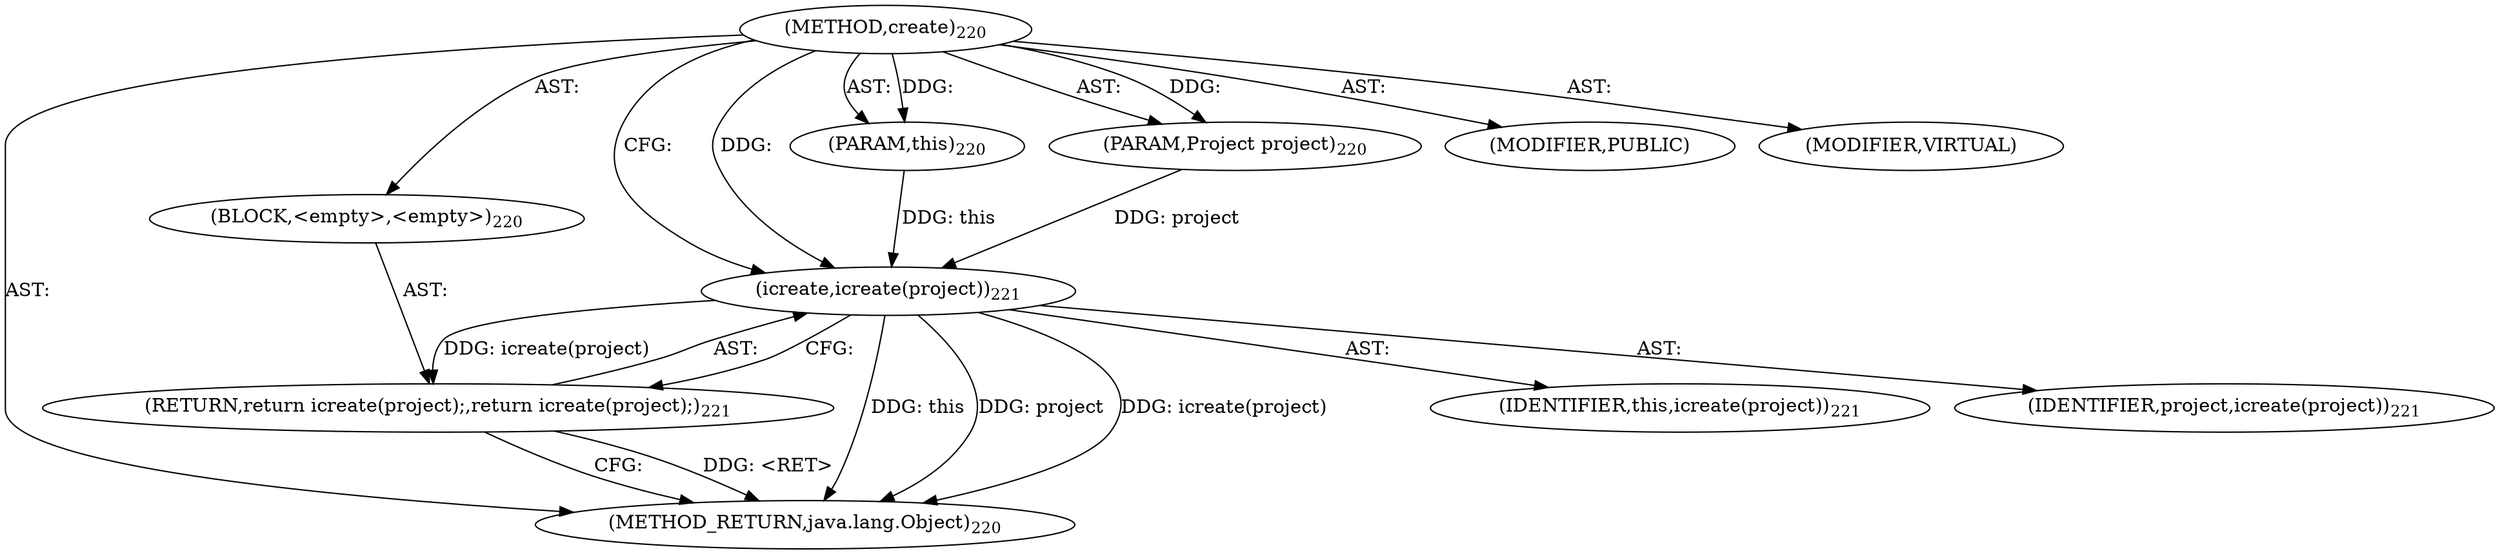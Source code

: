 digraph "create" {  
"111669149707" [label = <(METHOD,create)<SUB>220</SUB>> ]
"115964116999" [label = <(PARAM,this)<SUB>220</SUB>> ]
"115964117016" [label = <(PARAM,Project project)<SUB>220</SUB>> ]
"25769803800" [label = <(BLOCK,&lt;empty&gt;,&lt;empty&gt;)<SUB>220</SUB>> ]
"146028888074" [label = <(RETURN,return icreate(project);,return icreate(project);)<SUB>221</SUB>> ]
"30064771138" [label = <(icreate,icreate(project))<SUB>221</SUB>> ]
"68719476746" [label = <(IDENTIFIER,this,icreate(project))<SUB>221</SUB>> ]
"68719476805" [label = <(IDENTIFIER,project,icreate(project))<SUB>221</SUB>> ]
"133143986204" [label = <(MODIFIER,PUBLIC)> ]
"133143986205" [label = <(MODIFIER,VIRTUAL)> ]
"128849018891" [label = <(METHOD_RETURN,java.lang.Object)<SUB>220</SUB>> ]
  "111669149707" -> "115964116999"  [ label = "AST: "] 
  "111669149707" -> "115964117016"  [ label = "AST: "] 
  "111669149707" -> "25769803800"  [ label = "AST: "] 
  "111669149707" -> "133143986204"  [ label = "AST: "] 
  "111669149707" -> "133143986205"  [ label = "AST: "] 
  "111669149707" -> "128849018891"  [ label = "AST: "] 
  "25769803800" -> "146028888074"  [ label = "AST: "] 
  "146028888074" -> "30064771138"  [ label = "AST: "] 
  "30064771138" -> "68719476746"  [ label = "AST: "] 
  "30064771138" -> "68719476805"  [ label = "AST: "] 
  "146028888074" -> "128849018891"  [ label = "CFG: "] 
  "30064771138" -> "146028888074"  [ label = "CFG: "] 
  "111669149707" -> "30064771138"  [ label = "CFG: "] 
  "146028888074" -> "128849018891"  [ label = "DDG: &lt;RET&gt;"] 
  "30064771138" -> "128849018891"  [ label = "DDG: this"] 
  "30064771138" -> "128849018891"  [ label = "DDG: project"] 
  "30064771138" -> "128849018891"  [ label = "DDG: icreate(project)"] 
  "111669149707" -> "115964116999"  [ label = "DDG: "] 
  "111669149707" -> "115964117016"  [ label = "DDG: "] 
  "30064771138" -> "146028888074"  [ label = "DDG: icreate(project)"] 
  "115964116999" -> "30064771138"  [ label = "DDG: this"] 
  "111669149707" -> "30064771138"  [ label = "DDG: "] 
  "115964117016" -> "30064771138"  [ label = "DDG: project"] 
}
